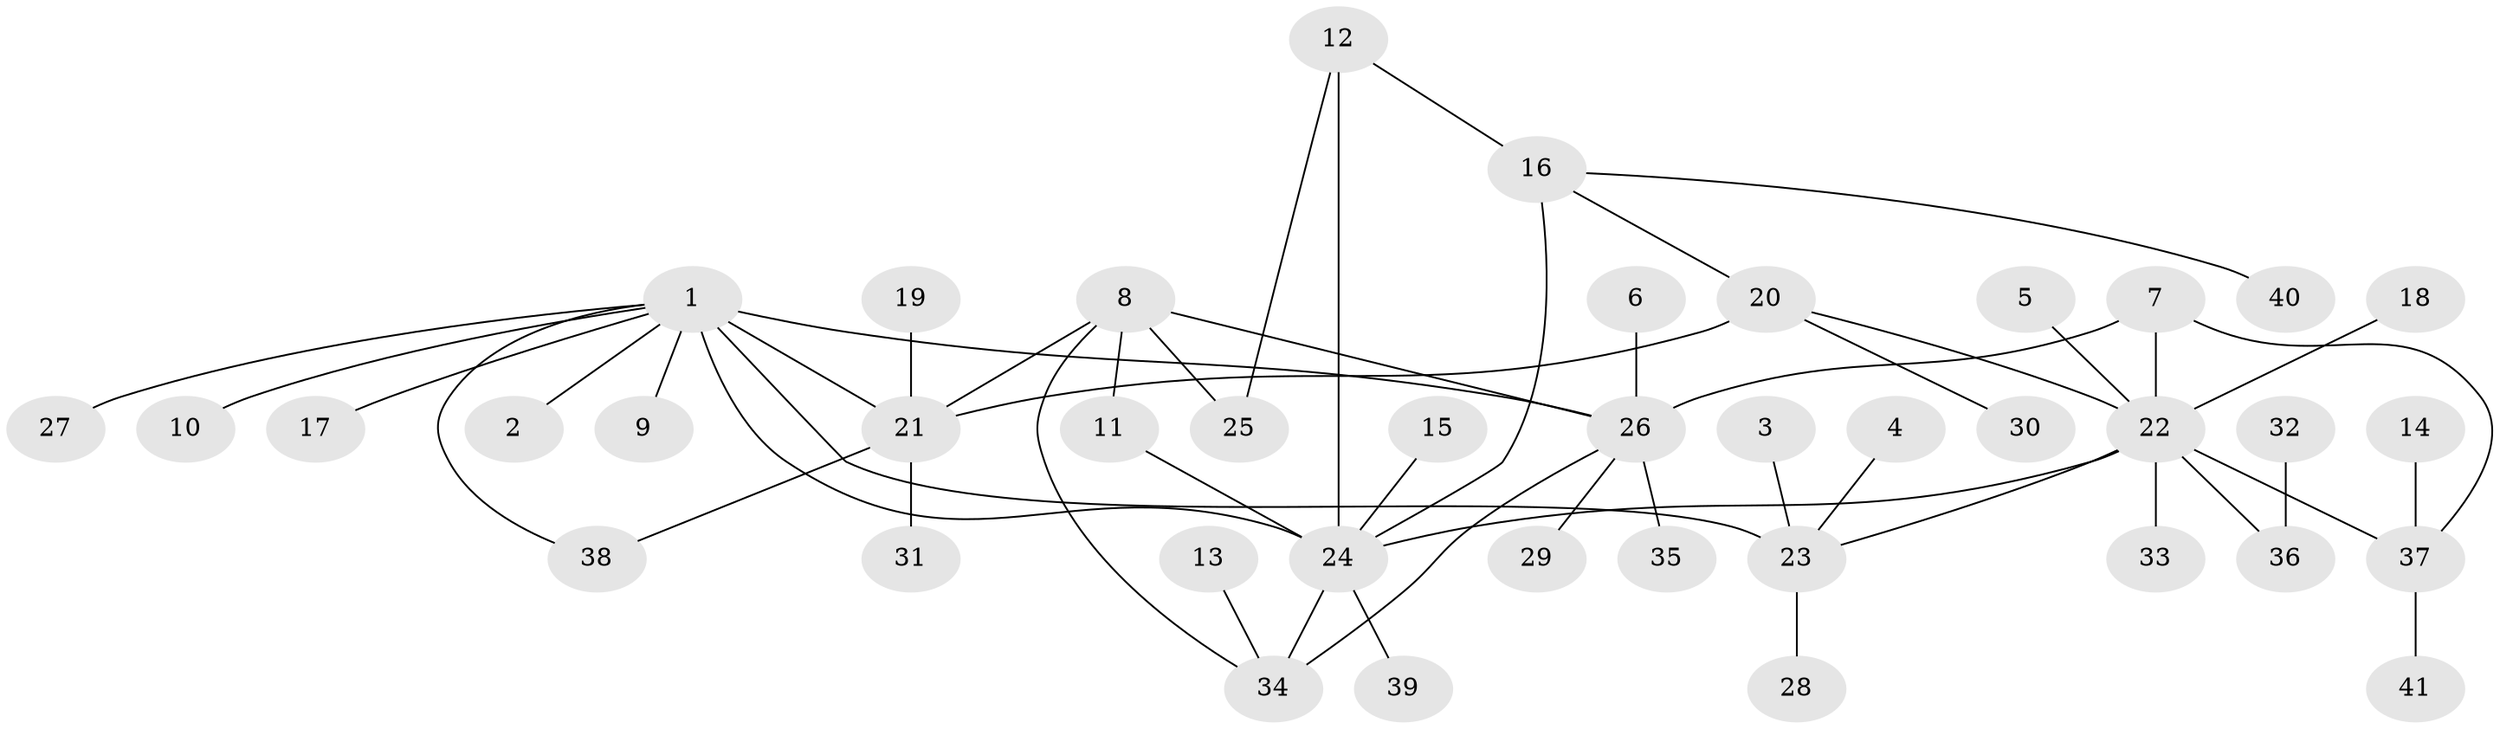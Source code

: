 // original degree distribution, {7: 0.07317073170731707, 4: 0.07317073170731707, 9: 0.024390243902439025, 5: 0.036585365853658534, 11: 0.024390243902439025, 3: 0.024390243902439025, 6: 0.024390243902439025, 1: 0.573170731707317, 2: 0.14634146341463414}
// Generated by graph-tools (version 1.1) at 2025/26/03/09/25 03:26:40]
// undirected, 41 vertices, 52 edges
graph export_dot {
graph [start="1"]
  node [color=gray90,style=filled];
  1;
  2;
  3;
  4;
  5;
  6;
  7;
  8;
  9;
  10;
  11;
  12;
  13;
  14;
  15;
  16;
  17;
  18;
  19;
  20;
  21;
  22;
  23;
  24;
  25;
  26;
  27;
  28;
  29;
  30;
  31;
  32;
  33;
  34;
  35;
  36;
  37;
  38;
  39;
  40;
  41;
  1 -- 2 [weight=1.0];
  1 -- 9 [weight=1.0];
  1 -- 10 [weight=1.0];
  1 -- 17 [weight=1.0];
  1 -- 21 [weight=1.0];
  1 -- 23 [weight=3.0];
  1 -- 24 [weight=1.0];
  1 -- 26 [weight=1.0];
  1 -- 27 [weight=1.0];
  1 -- 38 [weight=1.0];
  3 -- 23 [weight=1.0];
  4 -- 23 [weight=1.0];
  5 -- 22 [weight=1.0];
  6 -- 26 [weight=1.0];
  7 -- 22 [weight=2.0];
  7 -- 26 [weight=1.0];
  7 -- 37 [weight=1.0];
  8 -- 11 [weight=1.0];
  8 -- 21 [weight=1.0];
  8 -- 25 [weight=1.0];
  8 -- 26 [weight=2.0];
  8 -- 34 [weight=1.0];
  11 -- 24 [weight=1.0];
  12 -- 16 [weight=2.0];
  12 -- 24 [weight=2.0];
  12 -- 25 [weight=1.0];
  13 -- 34 [weight=1.0];
  14 -- 37 [weight=1.0];
  15 -- 24 [weight=1.0];
  16 -- 20 [weight=1.0];
  16 -- 24 [weight=1.0];
  16 -- 40 [weight=1.0];
  18 -- 22 [weight=1.0];
  19 -- 21 [weight=1.0];
  20 -- 21 [weight=3.0];
  20 -- 22 [weight=1.0];
  20 -- 30 [weight=1.0];
  21 -- 31 [weight=1.0];
  21 -- 38 [weight=1.0];
  22 -- 23 [weight=1.0];
  22 -- 24 [weight=1.0];
  22 -- 33 [weight=1.0];
  22 -- 36 [weight=1.0];
  22 -- 37 [weight=2.0];
  23 -- 28 [weight=1.0];
  24 -- 34 [weight=1.0];
  24 -- 39 [weight=1.0];
  26 -- 29 [weight=1.0];
  26 -- 34 [weight=2.0];
  26 -- 35 [weight=1.0];
  32 -- 36 [weight=1.0];
  37 -- 41 [weight=1.0];
}
